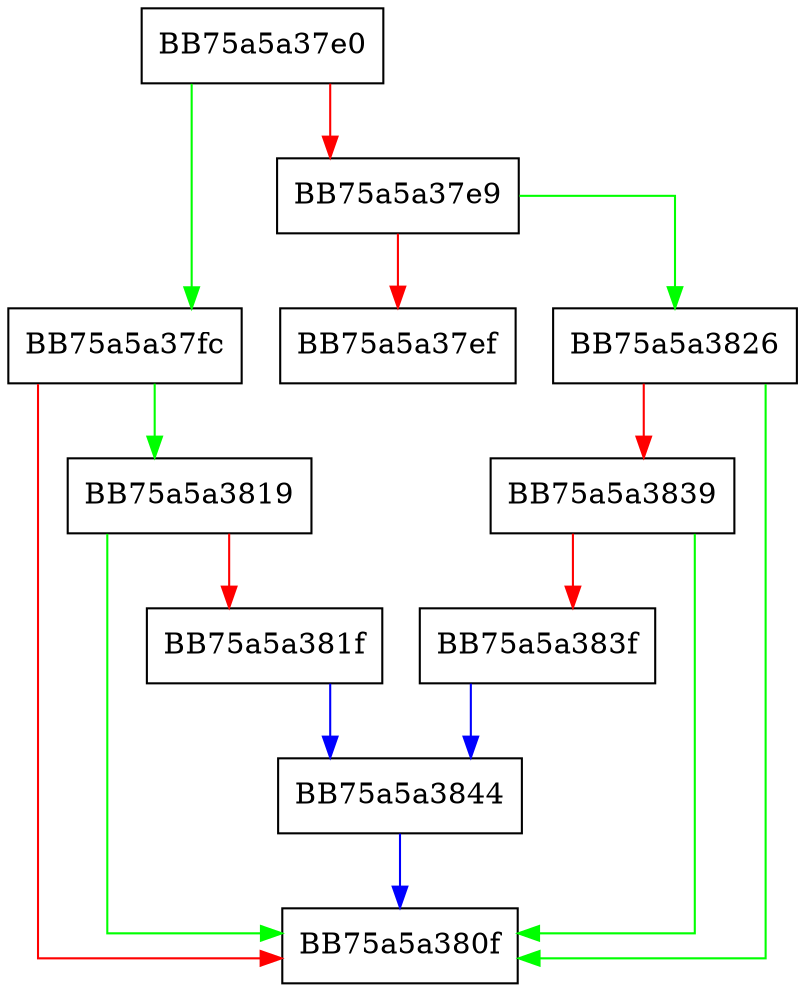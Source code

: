 digraph ProcessNotification {
  node [shape="box"];
  graph [splines=ortho];
  BB75a5a37e0 -> BB75a5a37fc [color="green"];
  BB75a5a37e0 -> BB75a5a37e9 [color="red"];
  BB75a5a37e9 -> BB75a5a3826 [color="green"];
  BB75a5a37e9 -> BB75a5a37ef [color="red"];
  BB75a5a37fc -> BB75a5a3819 [color="green"];
  BB75a5a37fc -> BB75a5a380f [color="red"];
  BB75a5a3819 -> BB75a5a380f [color="green"];
  BB75a5a3819 -> BB75a5a381f [color="red"];
  BB75a5a381f -> BB75a5a3844 [color="blue"];
  BB75a5a3826 -> BB75a5a380f [color="green"];
  BB75a5a3826 -> BB75a5a3839 [color="red"];
  BB75a5a3839 -> BB75a5a380f [color="green"];
  BB75a5a3839 -> BB75a5a383f [color="red"];
  BB75a5a383f -> BB75a5a3844 [color="blue"];
  BB75a5a3844 -> BB75a5a380f [color="blue"];
}